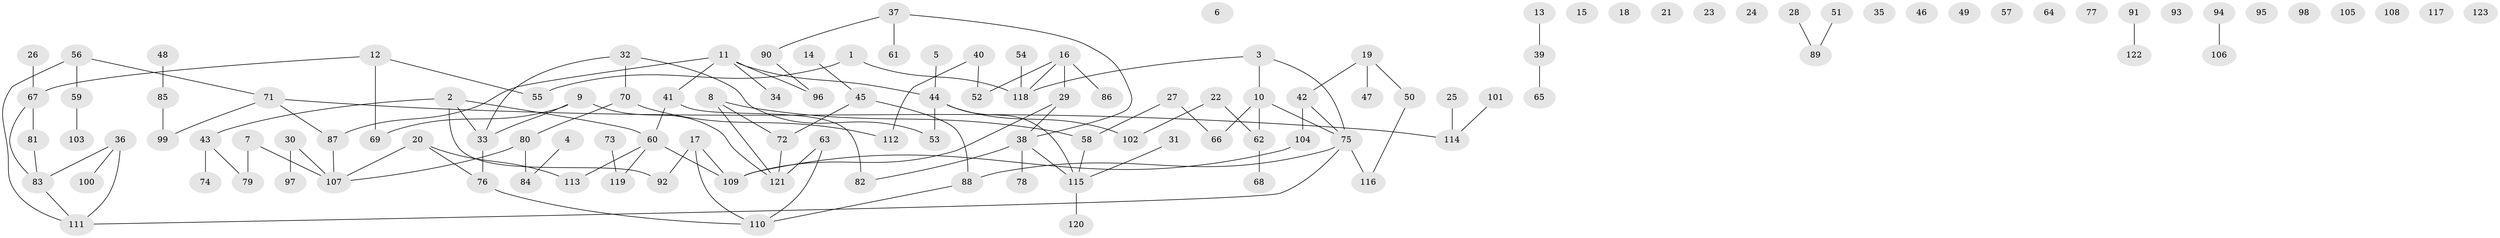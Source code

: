 // coarse degree distribution, {2: 0.13953488372093023, 6: 0.011627906976744186, 4: 0.09302325581395349, 1: 0.26744186046511625, 0: 0.22093023255813954, 3: 0.1744186046511628, 5: 0.09302325581395349}
// Generated by graph-tools (version 1.1) at 2025/23/03/03/25 07:23:26]
// undirected, 123 vertices, 125 edges
graph export_dot {
graph [start="1"]
  node [color=gray90,style=filled];
  1;
  2;
  3;
  4;
  5;
  6;
  7;
  8;
  9;
  10;
  11;
  12;
  13;
  14;
  15;
  16;
  17;
  18;
  19;
  20;
  21;
  22;
  23;
  24;
  25;
  26;
  27;
  28;
  29;
  30;
  31;
  32;
  33;
  34;
  35;
  36;
  37;
  38;
  39;
  40;
  41;
  42;
  43;
  44;
  45;
  46;
  47;
  48;
  49;
  50;
  51;
  52;
  53;
  54;
  55;
  56;
  57;
  58;
  59;
  60;
  61;
  62;
  63;
  64;
  65;
  66;
  67;
  68;
  69;
  70;
  71;
  72;
  73;
  74;
  75;
  76;
  77;
  78;
  79;
  80;
  81;
  82;
  83;
  84;
  85;
  86;
  87;
  88;
  89;
  90;
  91;
  92;
  93;
  94;
  95;
  96;
  97;
  98;
  99;
  100;
  101;
  102;
  103;
  104;
  105;
  106;
  107;
  108;
  109;
  110;
  111;
  112;
  113;
  114;
  115;
  116;
  117;
  118;
  119;
  120;
  121;
  122;
  123;
  1 -- 55;
  1 -- 118;
  2 -- 33;
  2 -- 43;
  2 -- 60;
  2 -- 92;
  3 -- 10;
  3 -- 75;
  3 -- 118;
  4 -- 84;
  5 -- 44;
  7 -- 79;
  7 -- 107;
  8 -- 58;
  8 -- 72;
  8 -- 121;
  9 -- 33;
  9 -- 69;
  9 -- 121;
  10 -- 62;
  10 -- 66;
  10 -- 75;
  11 -- 34;
  11 -- 41;
  11 -- 44;
  11 -- 87;
  11 -- 96;
  12 -- 55;
  12 -- 67;
  12 -- 69;
  13 -- 39;
  14 -- 45;
  16 -- 29;
  16 -- 52;
  16 -- 86;
  16 -- 118;
  17 -- 92;
  17 -- 109;
  17 -- 110;
  19 -- 42;
  19 -- 47;
  19 -- 50;
  20 -- 76;
  20 -- 107;
  20 -- 113;
  22 -- 62;
  22 -- 102;
  25 -- 114;
  26 -- 67;
  27 -- 58;
  27 -- 66;
  28 -- 89;
  29 -- 38;
  29 -- 109;
  30 -- 97;
  30 -- 107;
  31 -- 115;
  32 -- 33;
  32 -- 53;
  32 -- 70;
  33 -- 76;
  36 -- 83;
  36 -- 100;
  36 -- 111;
  37 -- 38;
  37 -- 61;
  37 -- 90;
  38 -- 78;
  38 -- 82;
  38 -- 115;
  39 -- 65;
  40 -- 52;
  40 -- 112;
  41 -- 60;
  41 -- 82;
  42 -- 75;
  42 -- 104;
  43 -- 74;
  43 -- 79;
  44 -- 53;
  44 -- 102;
  44 -- 115;
  45 -- 72;
  45 -- 88;
  48 -- 85;
  50 -- 116;
  51 -- 89;
  54 -- 118;
  56 -- 59;
  56 -- 71;
  56 -- 111;
  58 -- 115;
  59 -- 103;
  60 -- 109;
  60 -- 113;
  60 -- 119;
  62 -- 68;
  63 -- 110;
  63 -- 121;
  67 -- 81;
  67 -- 83;
  70 -- 80;
  70 -- 112;
  71 -- 87;
  71 -- 99;
  71 -- 114;
  72 -- 121;
  73 -- 119;
  75 -- 88;
  75 -- 111;
  75 -- 116;
  76 -- 110;
  80 -- 84;
  80 -- 107;
  81 -- 83;
  83 -- 111;
  85 -- 99;
  87 -- 107;
  88 -- 110;
  90 -- 96;
  91 -- 122;
  94 -- 106;
  101 -- 114;
  104 -- 109;
  115 -- 120;
}
